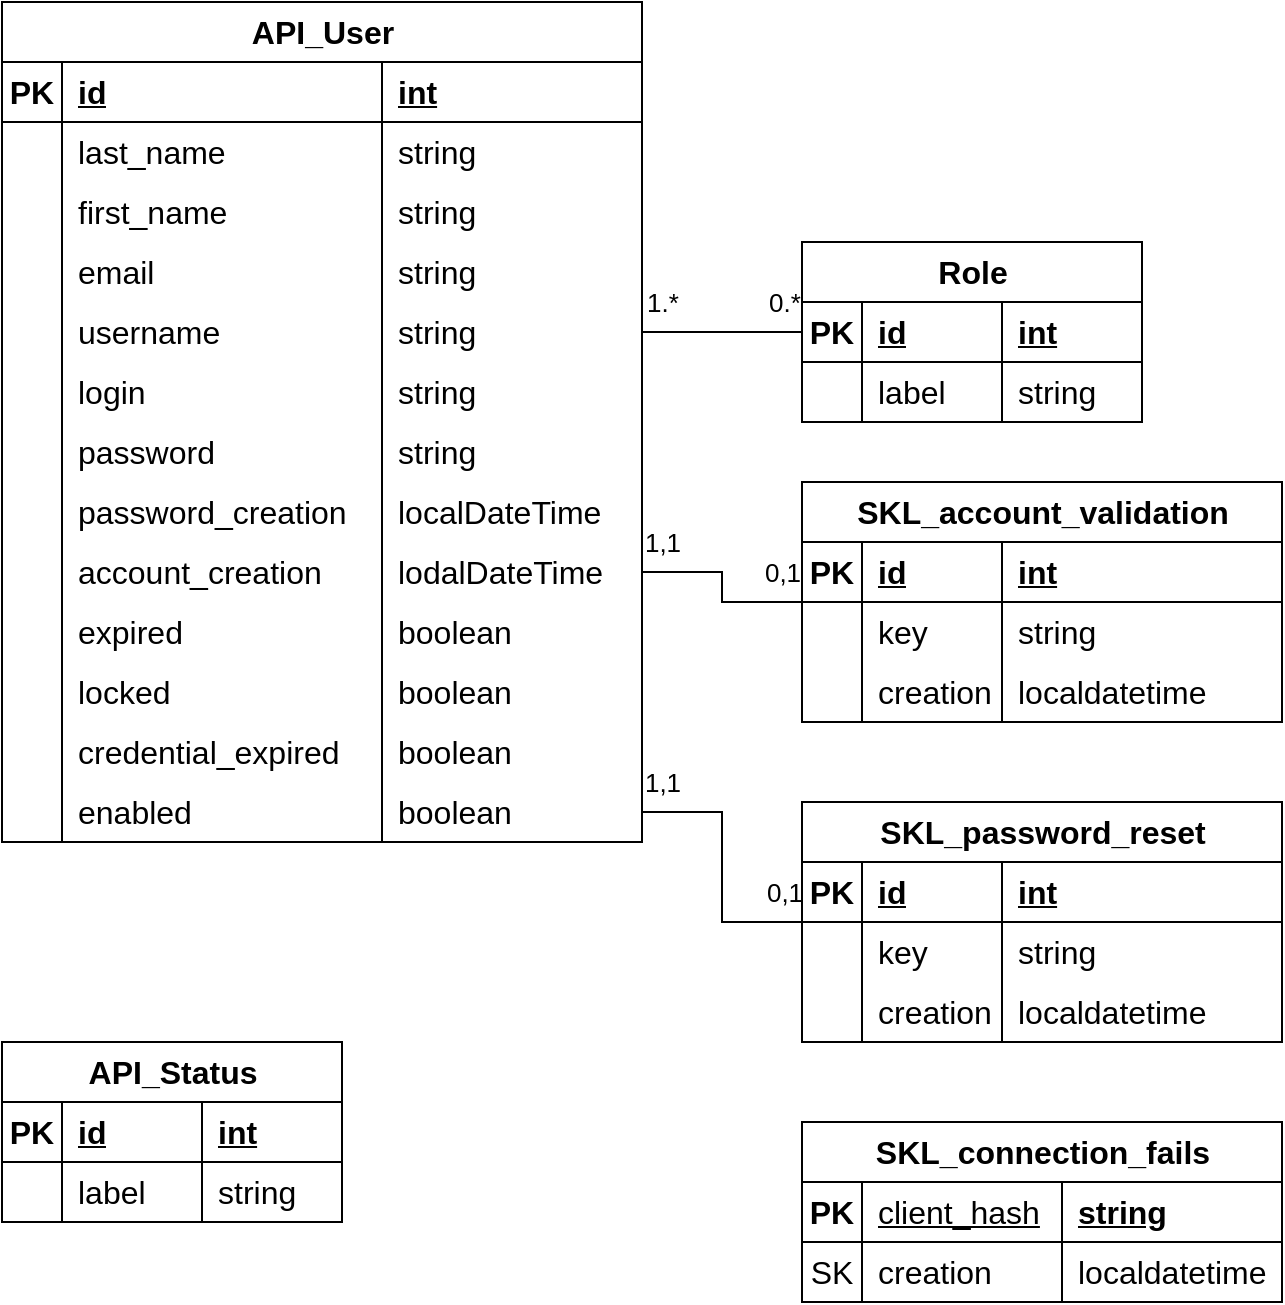 <mxfile version="20.2.8" type="device"><diagram id="R2lEEEUBdFMjLlhIrx00" name="Page-1"><mxGraphModel dx="889" dy="528" grid="1" gridSize="10" guides="1" tooltips="1" connect="1" arrows="1" fold="1" page="1" pageScale="1" pageWidth="1169" pageHeight="827" math="0" shadow="0" extFonts="Permanent Marker^https://fonts.googleapis.com/css?family=Permanent+Marker"><root><mxCell id="0"/><mxCell id="1" parent="0"/><mxCell id="ACsgLwPmMkX2OkXoBc-O-15" value="API_User" style="shape=table;startSize=30;container=1;collapsible=1;childLayout=tableLayout;fixedRows=1;rowLines=0;fontStyle=1;align=center;resizeLast=1;html=1;fontSize=16;" parent="1" vertex="1"><mxGeometry x="40" y="40" width="320" height="420" as="geometry"/></mxCell><mxCell id="ACsgLwPmMkX2OkXoBc-O-16" value="" style="shape=tableRow;horizontal=0;startSize=0;swimlaneHead=0;swimlaneBody=0;fillColor=none;collapsible=0;dropTarget=0;points=[[0,0.5],[1,0.5]];portConstraint=eastwest;top=0;left=0;right=0;bottom=1;fontSize=16;" parent="ACsgLwPmMkX2OkXoBc-O-15" vertex="1"><mxGeometry y="30" width="320" height="30" as="geometry"/></mxCell><mxCell id="ACsgLwPmMkX2OkXoBc-O-17" value="PK" style="shape=partialRectangle;connectable=0;fillColor=none;top=0;left=0;bottom=0;right=0;fontStyle=1;overflow=hidden;whiteSpace=wrap;html=1;fontSize=16;" parent="ACsgLwPmMkX2OkXoBc-O-16" vertex="1"><mxGeometry width="30" height="30" as="geometry"><mxRectangle width="30" height="30" as="alternateBounds"/></mxGeometry></mxCell><mxCell id="ACsgLwPmMkX2OkXoBc-O-18" value="id" style="shape=partialRectangle;connectable=0;fillColor=none;top=0;left=0;bottom=0;right=0;align=left;spacingLeft=6;fontStyle=5;overflow=hidden;whiteSpace=wrap;html=1;fontSize=16;" parent="ACsgLwPmMkX2OkXoBc-O-16" vertex="1"><mxGeometry x="30" width="160" height="30" as="geometry"><mxRectangle width="160" height="30" as="alternateBounds"/></mxGeometry></mxCell><mxCell id="ACsgLwPmMkX2OkXoBc-O-61" value="int" style="shape=partialRectangle;connectable=0;fillColor=none;top=0;left=0;bottom=0;right=0;align=left;spacingLeft=6;fontStyle=5;overflow=hidden;whiteSpace=wrap;html=1;fontSize=16;" parent="ACsgLwPmMkX2OkXoBc-O-16" vertex="1"><mxGeometry x="190" width="130" height="30" as="geometry"><mxRectangle width="130" height="30" as="alternateBounds"/></mxGeometry></mxCell><mxCell id="ACsgLwPmMkX2OkXoBc-O-19" value="" style="shape=tableRow;horizontal=0;startSize=0;swimlaneHead=0;swimlaneBody=0;fillColor=none;collapsible=0;dropTarget=0;points=[[0,0.5],[1,0.5]];portConstraint=eastwest;top=0;left=0;right=0;bottom=0;fontSize=16;" parent="ACsgLwPmMkX2OkXoBc-O-15" vertex="1"><mxGeometry y="60" width="320" height="30" as="geometry"/></mxCell><mxCell id="ACsgLwPmMkX2OkXoBc-O-20" value="" style="shape=partialRectangle;connectable=0;fillColor=none;top=0;left=0;bottom=0;right=0;editable=1;overflow=hidden;whiteSpace=wrap;html=1;fontSize=16;" parent="ACsgLwPmMkX2OkXoBc-O-19" vertex="1"><mxGeometry width="30" height="30" as="geometry"><mxRectangle width="30" height="30" as="alternateBounds"/></mxGeometry></mxCell><mxCell id="ACsgLwPmMkX2OkXoBc-O-21" value="last_name" style="shape=partialRectangle;connectable=0;fillColor=none;top=0;left=0;bottom=0;right=0;align=left;spacingLeft=6;overflow=hidden;whiteSpace=wrap;html=1;fontSize=16;" parent="ACsgLwPmMkX2OkXoBc-O-19" vertex="1"><mxGeometry x="30" width="160" height="30" as="geometry"><mxRectangle width="160" height="30" as="alternateBounds"/></mxGeometry></mxCell><mxCell id="ACsgLwPmMkX2OkXoBc-O-62" value="string" style="shape=partialRectangle;connectable=0;fillColor=none;top=0;left=0;bottom=0;right=0;align=left;spacingLeft=6;overflow=hidden;whiteSpace=wrap;html=1;fontSize=16;" parent="ACsgLwPmMkX2OkXoBc-O-19" vertex="1"><mxGeometry x="190" width="130" height="30" as="geometry"><mxRectangle width="130" height="30" as="alternateBounds"/></mxGeometry></mxCell><mxCell id="ACsgLwPmMkX2OkXoBc-O-22" value="" style="shape=tableRow;horizontal=0;startSize=0;swimlaneHead=0;swimlaneBody=0;fillColor=none;collapsible=0;dropTarget=0;points=[[0,0.5],[1,0.5]];portConstraint=eastwest;top=0;left=0;right=0;bottom=0;fontSize=16;" parent="ACsgLwPmMkX2OkXoBc-O-15" vertex="1"><mxGeometry y="90" width="320" height="30" as="geometry"/></mxCell><mxCell id="ACsgLwPmMkX2OkXoBc-O-23" value="" style="shape=partialRectangle;connectable=0;fillColor=none;top=0;left=0;bottom=0;right=0;editable=1;overflow=hidden;whiteSpace=wrap;html=1;fontSize=16;" parent="ACsgLwPmMkX2OkXoBc-O-22" vertex="1"><mxGeometry width="30" height="30" as="geometry"><mxRectangle width="30" height="30" as="alternateBounds"/></mxGeometry></mxCell><mxCell id="ACsgLwPmMkX2OkXoBc-O-24" value="first_name" style="shape=partialRectangle;connectable=0;fillColor=none;top=0;left=0;bottom=0;right=0;align=left;spacingLeft=6;overflow=hidden;whiteSpace=wrap;html=1;fontSize=16;" parent="ACsgLwPmMkX2OkXoBc-O-22" vertex="1"><mxGeometry x="30" width="160" height="30" as="geometry"><mxRectangle width="160" height="30" as="alternateBounds"/></mxGeometry></mxCell><mxCell id="ACsgLwPmMkX2OkXoBc-O-63" value="string" style="shape=partialRectangle;connectable=0;fillColor=none;top=0;left=0;bottom=0;right=0;align=left;spacingLeft=6;overflow=hidden;whiteSpace=wrap;html=1;fontSize=16;" parent="ACsgLwPmMkX2OkXoBc-O-22" vertex="1"><mxGeometry x="190" width="130" height="30" as="geometry"><mxRectangle width="130" height="30" as="alternateBounds"/></mxGeometry></mxCell><mxCell id="ACsgLwPmMkX2OkXoBc-O-25" value="" style="shape=tableRow;horizontal=0;startSize=0;swimlaneHead=0;swimlaneBody=0;fillColor=none;collapsible=0;dropTarget=0;points=[[0,0.5],[1,0.5]];portConstraint=eastwest;top=0;left=0;right=0;bottom=0;fontSize=16;" parent="ACsgLwPmMkX2OkXoBc-O-15" vertex="1"><mxGeometry y="120" width="320" height="30" as="geometry"/></mxCell><mxCell id="ACsgLwPmMkX2OkXoBc-O-26" value="" style="shape=partialRectangle;connectable=0;fillColor=none;top=0;left=0;bottom=0;right=0;editable=1;overflow=hidden;whiteSpace=wrap;html=1;fontSize=16;" parent="ACsgLwPmMkX2OkXoBc-O-25" vertex="1"><mxGeometry width="30" height="30" as="geometry"><mxRectangle width="30" height="30" as="alternateBounds"/></mxGeometry></mxCell><mxCell id="ACsgLwPmMkX2OkXoBc-O-27" value="email" style="shape=partialRectangle;connectable=0;fillColor=none;top=0;left=0;bottom=0;right=0;align=left;spacingLeft=6;overflow=hidden;whiteSpace=wrap;html=1;fontSize=16;" parent="ACsgLwPmMkX2OkXoBc-O-25" vertex="1"><mxGeometry x="30" width="160" height="30" as="geometry"><mxRectangle width="160" height="30" as="alternateBounds"/></mxGeometry></mxCell><mxCell id="ACsgLwPmMkX2OkXoBc-O-64" value="string" style="shape=partialRectangle;connectable=0;fillColor=none;top=0;left=0;bottom=0;right=0;align=left;spacingLeft=6;overflow=hidden;whiteSpace=wrap;html=1;fontSize=16;" parent="ACsgLwPmMkX2OkXoBc-O-25" vertex="1"><mxGeometry x="190" width="130" height="30" as="geometry"><mxRectangle width="130" height="30" as="alternateBounds"/></mxGeometry></mxCell><mxCell id="ACsgLwPmMkX2OkXoBc-O-34" style="shape=tableRow;horizontal=0;startSize=0;swimlaneHead=0;swimlaneBody=0;fillColor=none;collapsible=0;dropTarget=0;points=[[0,0.5],[1,0.5]];portConstraint=eastwest;top=0;left=0;right=0;bottom=0;fontSize=16;" parent="ACsgLwPmMkX2OkXoBc-O-15" vertex="1"><mxGeometry y="150" width="320" height="30" as="geometry"/></mxCell><mxCell id="ACsgLwPmMkX2OkXoBc-O-35" style="shape=partialRectangle;connectable=0;fillColor=none;top=0;left=0;bottom=0;right=0;editable=1;overflow=hidden;whiteSpace=wrap;html=1;fontSize=16;" parent="ACsgLwPmMkX2OkXoBc-O-34" vertex="1"><mxGeometry width="30" height="30" as="geometry"><mxRectangle width="30" height="30" as="alternateBounds"/></mxGeometry></mxCell><mxCell id="ACsgLwPmMkX2OkXoBc-O-36" value="username" style="shape=partialRectangle;connectable=0;fillColor=none;top=0;left=0;bottom=0;right=0;align=left;spacingLeft=6;overflow=hidden;whiteSpace=wrap;html=1;fontSize=16;" parent="ACsgLwPmMkX2OkXoBc-O-34" vertex="1"><mxGeometry x="30" width="160" height="30" as="geometry"><mxRectangle width="160" height="30" as="alternateBounds"/></mxGeometry></mxCell><mxCell id="ACsgLwPmMkX2OkXoBc-O-65" value="string" style="shape=partialRectangle;connectable=0;fillColor=none;top=0;left=0;bottom=0;right=0;align=left;spacingLeft=6;overflow=hidden;whiteSpace=wrap;html=1;fontSize=16;" parent="ACsgLwPmMkX2OkXoBc-O-34" vertex="1"><mxGeometry x="190" width="130" height="30" as="geometry"><mxRectangle width="130" height="30" as="alternateBounds"/></mxGeometry></mxCell><mxCell id="ACsgLwPmMkX2OkXoBc-O-37" style="shape=tableRow;horizontal=0;startSize=0;swimlaneHead=0;swimlaneBody=0;fillColor=none;collapsible=0;dropTarget=0;points=[[0,0.5],[1,0.5]];portConstraint=eastwest;top=0;left=0;right=0;bottom=0;fontSize=16;" parent="ACsgLwPmMkX2OkXoBc-O-15" vertex="1"><mxGeometry y="180" width="320" height="30" as="geometry"/></mxCell><mxCell id="ACsgLwPmMkX2OkXoBc-O-38" style="shape=partialRectangle;connectable=0;fillColor=none;top=0;left=0;bottom=0;right=0;editable=1;overflow=hidden;whiteSpace=wrap;html=1;fontSize=16;" parent="ACsgLwPmMkX2OkXoBc-O-37" vertex="1"><mxGeometry width="30" height="30" as="geometry"><mxRectangle width="30" height="30" as="alternateBounds"/></mxGeometry></mxCell><mxCell id="ACsgLwPmMkX2OkXoBc-O-39" value="&lt;div&gt;login&lt;/div&gt;" style="shape=partialRectangle;connectable=0;fillColor=none;top=0;left=0;bottom=0;right=0;align=left;spacingLeft=6;overflow=hidden;whiteSpace=wrap;html=1;fontSize=16;" parent="ACsgLwPmMkX2OkXoBc-O-37" vertex="1"><mxGeometry x="30" width="160" height="30" as="geometry"><mxRectangle width="160" height="30" as="alternateBounds"/></mxGeometry></mxCell><mxCell id="ACsgLwPmMkX2OkXoBc-O-66" value="string" style="shape=partialRectangle;connectable=0;fillColor=none;top=0;left=0;bottom=0;right=0;align=left;spacingLeft=6;overflow=hidden;whiteSpace=wrap;html=1;fontSize=16;" parent="ACsgLwPmMkX2OkXoBc-O-37" vertex="1"><mxGeometry x="190" width="130" height="30" as="geometry"><mxRectangle width="130" height="30" as="alternateBounds"/></mxGeometry></mxCell><mxCell id="ACsgLwPmMkX2OkXoBc-O-40" style="shape=tableRow;horizontal=0;startSize=0;swimlaneHead=0;swimlaneBody=0;fillColor=none;collapsible=0;dropTarget=0;points=[[0,0.5],[1,0.5]];portConstraint=eastwest;top=0;left=0;right=0;bottom=0;fontSize=16;" parent="ACsgLwPmMkX2OkXoBc-O-15" vertex="1"><mxGeometry y="210" width="320" height="30" as="geometry"/></mxCell><mxCell id="ACsgLwPmMkX2OkXoBc-O-41" style="shape=partialRectangle;connectable=0;fillColor=none;top=0;left=0;bottom=0;right=0;editable=1;overflow=hidden;whiteSpace=wrap;html=1;fontSize=16;" parent="ACsgLwPmMkX2OkXoBc-O-40" vertex="1"><mxGeometry width="30" height="30" as="geometry"><mxRectangle width="30" height="30" as="alternateBounds"/></mxGeometry></mxCell><mxCell id="ACsgLwPmMkX2OkXoBc-O-42" value="password" style="shape=partialRectangle;connectable=0;fillColor=none;top=0;left=0;bottom=0;right=0;align=left;spacingLeft=6;overflow=hidden;whiteSpace=wrap;html=1;fontSize=16;" parent="ACsgLwPmMkX2OkXoBc-O-40" vertex="1"><mxGeometry x="30" width="160" height="30" as="geometry"><mxRectangle width="160" height="30" as="alternateBounds"/></mxGeometry></mxCell><mxCell id="ACsgLwPmMkX2OkXoBc-O-67" value="string" style="shape=partialRectangle;connectable=0;fillColor=none;top=0;left=0;bottom=0;right=0;align=left;spacingLeft=6;overflow=hidden;whiteSpace=wrap;html=1;fontSize=16;" parent="ACsgLwPmMkX2OkXoBc-O-40" vertex="1"><mxGeometry x="190" width="130" height="30" as="geometry"><mxRectangle width="130" height="30" as="alternateBounds"/></mxGeometry></mxCell><mxCell id="ACsgLwPmMkX2OkXoBc-O-43" style="shape=tableRow;horizontal=0;startSize=0;swimlaneHead=0;swimlaneBody=0;fillColor=none;collapsible=0;dropTarget=0;points=[[0,0.5],[1,0.5]];portConstraint=eastwest;top=0;left=0;right=0;bottom=0;fontSize=16;" parent="ACsgLwPmMkX2OkXoBc-O-15" vertex="1"><mxGeometry y="240" width="320" height="30" as="geometry"/></mxCell><mxCell id="ACsgLwPmMkX2OkXoBc-O-44" style="shape=partialRectangle;connectable=0;fillColor=none;top=0;left=0;bottom=0;right=0;editable=1;overflow=hidden;whiteSpace=wrap;html=1;fontSize=16;" parent="ACsgLwPmMkX2OkXoBc-O-43" vertex="1"><mxGeometry width="30" height="30" as="geometry"><mxRectangle width="30" height="30" as="alternateBounds"/></mxGeometry></mxCell><mxCell id="ACsgLwPmMkX2OkXoBc-O-45" value="password_creation " style="shape=partialRectangle;connectable=0;fillColor=none;top=0;left=0;bottom=0;right=0;align=left;spacingLeft=6;overflow=hidden;whiteSpace=wrap;html=1;fontSize=16;" parent="ACsgLwPmMkX2OkXoBc-O-43" vertex="1"><mxGeometry x="30" width="160" height="30" as="geometry"><mxRectangle width="160" height="30" as="alternateBounds"/></mxGeometry></mxCell><mxCell id="ACsgLwPmMkX2OkXoBc-O-68" value="localDateTime" style="shape=partialRectangle;connectable=0;fillColor=none;top=0;left=0;bottom=0;right=0;align=left;spacingLeft=6;overflow=hidden;whiteSpace=wrap;html=1;fontSize=16;" parent="ACsgLwPmMkX2OkXoBc-O-43" vertex="1"><mxGeometry x="190" width="130" height="30" as="geometry"><mxRectangle width="130" height="30" as="alternateBounds"/></mxGeometry></mxCell><mxCell id="ACsgLwPmMkX2OkXoBc-O-46" style="shape=tableRow;horizontal=0;startSize=0;swimlaneHead=0;swimlaneBody=0;fillColor=none;collapsible=0;dropTarget=0;points=[[0,0.5],[1,0.5]];portConstraint=eastwest;top=0;left=0;right=0;bottom=0;fontSize=16;" parent="ACsgLwPmMkX2OkXoBc-O-15" vertex="1"><mxGeometry y="270" width="320" height="30" as="geometry"/></mxCell><mxCell id="ACsgLwPmMkX2OkXoBc-O-47" style="shape=partialRectangle;connectable=0;fillColor=none;top=0;left=0;bottom=0;right=0;editable=1;overflow=hidden;whiteSpace=wrap;html=1;fontSize=16;" parent="ACsgLwPmMkX2OkXoBc-O-46" vertex="1"><mxGeometry width="30" height="30" as="geometry"><mxRectangle width="30" height="30" as="alternateBounds"/></mxGeometry></mxCell><mxCell id="ACsgLwPmMkX2OkXoBc-O-48" value="account_creation" style="shape=partialRectangle;connectable=0;fillColor=none;top=0;left=0;bottom=0;right=0;align=left;spacingLeft=6;overflow=hidden;whiteSpace=wrap;html=1;fontSize=16;" parent="ACsgLwPmMkX2OkXoBc-O-46" vertex="1"><mxGeometry x="30" width="160" height="30" as="geometry"><mxRectangle width="160" height="30" as="alternateBounds"/></mxGeometry></mxCell><mxCell id="ACsgLwPmMkX2OkXoBc-O-69" value="lodalDateTime" style="shape=partialRectangle;connectable=0;fillColor=none;top=0;left=0;bottom=0;right=0;align=left;spacingLeft=6;overflow=hidden;whiteSpace=wrap;html=1;fontSize=16;" parent="ACsgLwPmMkX2OkXoBc-O-46" vertex="1"><mxGeometry x="190" width="130" height="30" as="geometry"><mxRectangle width="130" height="30" as="alternateBounds"/></mxGeometry></mxCell><mxCell id="ACsgLwPmMkX2OkXoBc-O-49" style="shape=tableRow;horizontal=0;startSize=0;swimlaneHead=0;swimlaneBody=0;fillColor=none;collapsible=0;dropTarget=0;points=[[0,0.5],[1,0.5]];portConstraint=eastwest;top=0;left=0;right=0;bottom=0;fontSize=16;" parent="ACsgLwPmMkX2OkXoBc-O-15" vertex="1"><mxGeometry y="300" width="320" height="30" as="geometry"/></mxCell><mxCell id="ACsgLwPmMkX2OkXoBc-O-50" style="shape=partialRectangle;connectable=0;fillColor=none;top=0;left=0;bottom=0;right=0;editable=1;overflow=hidden;whiteSpace=wrap;html=1;fontSize=16;" parent="ACsgLwPmMkX2OkXoBc-O-49" vertex="1"><mxGeometry width="30" height="30" as="geometry"><mxRectangle width="30" height="30" as="alternateBounds"/></mxGeometry></mxCell><mxCell id="ACsgLwPmMkX2OkXoBc-O-51" value="expired" style="shape=partialRectangle;connectable=0;fillColor=none;top=0;left=0;bottom=0;right=0;align=left;spacingLeft=6;overflow=hidden;whiteSpace=wrap;html=1;fontSize=16;" parent="ACsgLwPmMkX2OkXoBc-O-49" vertex="1"><mxGeometry x="30" width="160" height="30" as="geometry"><mxRectangle width="160" height="30" as="alternateBounds"/></mxGeometry></mxCell><mxCell id="ACsgLwPmMkX2OkXoBc-O-70" value="boolean" style="shape=partialRectangle;connectable=0;fillColor=none;top=0;left=0;bottom=0;right=0;align=left;spacingLeft=6;overflow=hidden;whiteSpace=wrap;html=1;fontSize=16;" parent="ACsgLwPmMkX2OkXoBc-O-49" vertex="1"><mxGeometry x="190" width="130" height="30" as="geometry"><mxRectangle width="130" height="30" as="alternateBounds"/></mxGeometry></mxCell><mxCell id="ACsgLwPmMkX2OkXoBc-O-52" style="shape=tableRow;horizontal=0;startSize=0;swimlaneHead=0;swimlaneBody=0;fillColor=none;collapsible=0;dropTarget=0;points=[[0,0.5],[1,0.5]];portConstraint=eastwest;top=0;left=0;right=0;bottom=0;fontSize=16;" parent="ACsgLwPmMkX2OkXoBc-O-15" vertex="1"><mxGeometry y="330" width="320" height="30" as="geometry"/></mxCell><mxCell id="ACsgLwPmMkX2OkXoBc-O-53" style="shape=partialRectangle;connectable=0;fillColor=none;top=0;left=0;bottom=0;right=0;editable=1;overflow=hidden;whiteSpace=wrap;html=1;fontSize=16;" parent="ACsgLwPmMkX2OkXoBc-O-52" vertex="1"><mxGeometry width="30" height="30" as="geometry"><mxRectangle width="30" height="30" as="alternateBounds"/></mxGeometry></mxCell><mxCell id="ACsgLwPmMkX2OkXoBc-O-54" value="locked" style="shape=partialRectangle;connectable=0;fillColor=none;top=0;left=0;bottom=0;right=0;align=left;spacingLeft=6;overflow=hidden;whiteSpace=wrap;html=1;fontSize=16;" parent="ACsgLwPmMkX2OkXoBc-O-52" vertex="1"><mxGeometry x="30" width="160" height="30" as="geometry"><mxRectangle width="160" height="30" as="alternateBounds"/></mxGeometry></mxCell><mxCell id="ACsgLwPmMkX2OkXoBc-O-71" value="boolean" style="shape=partialRectangle;connectable=0;fillColor=none;top=0;left=0;bottom=0;right=0;align=left;spacingLeft=6;overflow=hidden;whiteSpace=wrap;html=1;fontSize=16;" parent="ACsgLwPmMkX2OkXoBc-O-52" vertex="1"><mxGeometry x="190" width="130" height="30" as="geometry"><mxRectangle width="130" height="30" as="alternateBounds"/></mxGeometry></mxCell><mxCell id="ACsgLwPmMkX2OkXoBc-O-55" style="shape=tableRow;horizontal=0;startSize=0;swimlaneHead=0;swimlaneBody=0;fillColor=none;collapsible=0;dropTarget=0;points=[[0,0.5],[1,0.5]];portConstraint=eastwest;top=0;left=0;right=0;bottom=0;fontSize=16;" parent="ACsgLwPmMkX2OkXoBc-O-15" vertex="1"><mxGeometry y="360" width="320" height="30" as="geometry"/></mxCell><mxCell id="ACsgLwPmMkX2OkXoBc-O-56" style="shape=partialRectangle;connectable=0;fillColor=none;top=0;left=0;bottom=0;right=0;editable=1;overflow=hidden;whiteSpace=wrap;html=1;fontSize=16;" parent="ACsgLwPmMkX2OkXoBc-O-55" vertex="1"><mxGeometry width="30" height="30" as="geometry"><mxRectangle width="30" height="30" as="alternateBounds"/></mxGeometry></mxCell><mxCell id="ACsgLwPmMkX2OkXoBc-O-57" value="credential_expired" style="shape=partialRectangle;connectable=0;fillColor=none;top=0;left=0;bottom=0;right=0;align=left;spacingLeft=6;overflow=hidden;whiteSpace=wrap;html=1;fontSize=16;" parent="ACsgLwPmMkX2OkXoBc-O-55" vertex="1"><mxGeometry x="30" width="160" height="30" as="geometry"><mxRectangle width="160" height="30" as="alternateBounds"/></mxGeometry></mxCell><mxCell id="ACsgLwPmMkX2OkXoBc-O-72" value="boolean" style="shape=partialRectangle;connectable=0;fillColor=none;top=0;left=0;bottom=0;right=0;align=left;spacingLeft=6;overflow=hidden;whiteSpace=wrap;html=1;fontSize=16;" parent="ACsgLwPmMkX2OkXoBc-O-55" vertex="1"><mxGeometry x="190" width="130" height="30" as="geometry"><mxRectangle width="130" height="30" as="alternateBounds"/></mxGeometry></mxCell><mxCell id="ACsgLwPmMkX2OkXoBc-O-58" style="shape=tableRow;horizontal=0;startSize=0;swimlaneHead=0;swimlaneBody=0;fillColor=none;collapsible=0;dropTarget=0;points=[[0,0.5],[1,0.5]];portConstraint=eastwest;top=0;left=0;right=0;bottom=0;fontSize=16;" parent="ACsgLwPmMkX2OkXoBc-O-15" vertex="1"><mxGeometry y="390" width="320" height="30" as="geometry"/></mxCell><mxCell id="ACsgLwPmMkX2OkXoBc-O-59" style="shape=partialRectangle;connectable=0;fillColor=none;top=0;left=0;bottom=0;right=0;editable=1;overflow=hidden;whiteSpace=wrap;html=1;fontSize=16;" parent="ACsgLwPmMkX2OkXoBc-O-58" vertex="1"><mxGeometry width="30" height="30" as="geometry"><mxRectangle width="30" height="30" as="alternateBounds"/></mxGeometry></mxCell><mxCell id="ACsgLwPmMkX2OkXoBc-O-60" value="enabled" style="shape=partialRectangle;connectable=0;fillColor=none;top=0;left=0;bottom=0;right=0;align=left;spacingLeft=6;overflow=hidden;whiteSpace=wrap;html=1;fontSize=16;" parent="ACsgLwPmMkX2OkXoBc-O-58" vertex="1"><mxGeometry x="30" width="160" height="30" as="geometry"><mxRectangle width="160" height="30" as="alternateBounds"/></mxGeometry></mxCell><mxCell id="ACsgLwPmMkX2OkXoBc-O-73" value="boolean" style="shape=partialRectangle;connectable=0;fillColor=none;top=0;left=0;bottom=0;right=0;align=left;spacingLeft=6;overflow=hidden;whiteSpace=wrap;html=1;fontSize=16;" parent="ACsgLwPmMkX2OkXoBc-O-58" vertex="1"><mxGeometry x="190" width="130" height="30" as="geometry"><mxRectangle width="130" height="30" as="alternateBounds"/></mxGeometry></mxCell><mxCell id="ACsgLwPmMkX2OkXoBc-O-130" style="rounded=0;orthogonalLoop=1;jettySize=auto;html=1;entryX=1;entryY=0.5;entryDx=0;entryDy=0;fontSize=12;endArrow=none;endFill=0;startArrow=none;startFill=0;" parent="1" source="ACsgLwPmMkX2OkXoBc-O-99" target="ACsgLwPmMkX2OkXoBc-O-34" edge="1"><mxGeometry relative="1" as="geometry"><mxPoint x="130" y="650" as="targetPoint"/></mxGeometry></mxCell><mxCell id="VKkAPUf31s1SK_868lJq-39" value="1.*" style="edgeLabel;html=1;align=center;verticalAlign=middle;resizable=0;points=[];fontSize=13;" vertex="1" connectable="0" parent="ACsgLwPmMkX2OkXoBc-O-130"><mxGeometry x="0.405" y="-3" relative="1" as="geometry"><mxPoint x="-14" y="-12" as="offset"/></mxGeometry></mxCell><mxCell id="VKkAPUf31s1SK_868lJq-40" value="0.*" style="edgeLabel;html=1;align=center;verticalAlign=middle;resizable=0;points=[];fontSize=13;" vertex="1" connectable="0" parent="ACsgLwPmMkX2OkXoBc-O-130"><mxGeometry x="-0.582" relative="1" as="geometry"><mxPoint x="7" y="-15" as="offset"/></mxGeometry></mxCell><mxCell id="ACsgLwPmMkX2OkXoBc-O-99" value="Role" style="shape=table;startSize=30;container=1;collapsible=1;childLayout=tableLayout;fixedRows=1;rowLines=0;fontStyle=1;align=center;resizeLast=1;html=1;fontSize=16;" parent="1" vertex="1"><mxGeometry x="440" y="160" width="170" height="90" as="geometry"/></mxCell><mxCell id="ACsgLwPmMkX2OkXoBc-O-100" value="" style="shape=tableRow;horizontal=0;startSize=0;swimlaneHead=0;swimlaneBody=0;fillColor=none;collapsible=0;dropTarget=0;points=[[0,0.5],[1,0.5]];portConstraint=eastwest;top=0;left=0;right=0;bottom=1;fontSize=16;" parent="ACsgLwPmMkX2OkXoBc-O-99" vertex="1"><mxGeometry y="30" width="170" height="30" as="geometry"/></mxCell><mxCell id="ACsgLwPmMkX2OkXoBc-O-101" value="PK" style="shape=partialRectangle;connectable=0;fillColor=none;top=0;left=0;bottom=0;right=0;fontStyle=1;overflow=hidden;whiteSpace=wrap;html=1;fontSize=16;" parent="ACsgLwPmMkX2OkXoBc-O-100" vertex="1"><mxGeometry width="30" height="30" as="geometry"><mxRectangle width="30" height="30" as="alternateBounds"/></mxGeometry></mxCell><mxCell id="ACsgLwPmMkX2OkXoBc-O-102" value="id" style="shape=partialRectangle;connectable=0;fillColor=none;top=0;left=0;bottom=0;right=0;align=left;spacingLeft=6;fontStyle=5;overflow=hidden;whiteSpace=wrap;html=1;fontSize=16;" parent="ACsgLwPmMkX2OkXoBc-O-100" vertex="1"><mxGeometry x="30" width="70" height="30" as="geometry"><mxRectangle width="70" height="30" as="alternateBounds"/></mxGeometry></mxCell><mxCell id="ACsgLwPmMkX2OkXoBc-O-115" value="int" style="shape=partialRectangle;connectable=0;fillColor=none;top=0;left=0;bottom=0;right=0;align=left;spacingLeft=6;fontStyle=5;overflow=hidden;whiteSpace=wrap;html=1;fontSize=16;" parent="ACsgLwPmMkX2OkXoBc-O-100" vertex="1"><mxGeometry x="100" width="70" height="30" as="geometry"><mxRectangle width="70" height="30" as="alternateBounds"/></mxGeometry></mxCell><mxCell id="ACsgLwPmMkX2OkXoBc-O-103" value="" style="shape=tableRow;horizontal=0;startSize=0;swimlaneHead=0;swimlaneBody=0;fillColor=none;collapsible=0;dropTarget=0;points=[[0,0.5],[1,0.5]];portConstraint=eastwest;top=0;left=0;right=0;bottom=0;fontSize=16;" parent="ACsgLwPmMkX2OkXoBc-O-99" vertex="1"><mxGeometry y="60" width="170" height="30" as="geometry"/></mxCell><mxCell id="ACsgLwPmMkX2OkXoBc-O-104" value="" style="shape=partialRectangle;connectable=0;fillColor=none;top=0;left=0;bottom=0;right=0;editable=1;overflow=hidden;whiteSpace=wrap;html=1;fontSize=16;" parent="ACsgLwPmMkX2OkXoBc-O-103" vertex="1"><mxGeometry width="30" height="30" as="geometry"><mxRectangle width="30" height="30" as="alternateBounds"/></mxGeometry></mxCell><mxCell id="ACsgLwPmMkX2OkXoBc-O-105" value="label" style="shape=partialRectangle;connectable=0;fillColor=none;top=0;left=0;bottom=0;right=0;align=left;spacingLeft=6;overflow=hidden;whiteSpace=wrap;html=1;fontSize=16;" parent="ACsgLwPmMkX2OkXoBc-O-103" vertex="1"><mxGeometry x="30" width="70" height="30" as="geometry"><mxRectangle width="70" height="30" as="alternateBounds"/></mxGeometry></mxCell><mxCell id="ACsgLwPmMkX2OkXoBc-O-116" value="string" style="shape=partialRectangle;connectable=0;fillColor=none;top=0;left=0;bottom=0;right=0;align=left;spacingLeft=6;overflow=hidden;whiteSpace=wrap;html=1;fontSize=16;" parent="ACsgLwPmMkX2OkXoBc-O-103" vertex="1"><mxGeometry x="100" width="70" height="30" as="geometry"><mxRectangle width="70" height="30" as="alternateBounds"/></mxGeometry></mxCell><mxCell id="VKkAPUf31s1SK_868lJq-2" value="API_Status" style="shape=table;startSize=30;container=1;collapsible=1;childLayout=tableLayout;fixedRows=1;rowLines=0;fontStyle=1;align=center;resizeLast=1;html=1;fontSize=16;" vertex="1" parent="1"><mxGeometry x="40" y="560" width="170" height="90" as="geometry"/></mxCell><mxCell id="VKkAPUf31s1SK_868lJq-3" value="" style="shape=tableRow;horizontal=0;startSize=0;swimlaneHead=0;swimlaneBody=0;fillColor=none;collapsible=0;dropTarget=0;points=[[0,0.5],[1,0.5]];portConstraint=eastwest;top=0;left=0;right=0;bottom=1;fontSize=16;" vertex="1" parent="VKkAPUf31s1SK_868lJq-2"><mxGeometry y="30" width="170" height="30" as="geometry"/></mxCell><mxCell id="VKkAPUf31s1SK_868lJq-4" value="PK" style="shape=partialRectangle;connectable=0;fillColor=none;top=0;left=0;bottom=0;right=0;fontStyle=1;overflow=hidden;whiteSpace=wrap;html=1;fontSize=16;" vertex="1" parent="VKkAPUf31s1SK_868lJq-3"><mxGeometry width="30" height="30" as="geometry"><mxRectangle width="30" height="30" as="alternateBounds"/></mxGeometry></mxCell><mxCell id="VKkAPUf31s1SK_868lJq-5" value="id" style="shape=partialRectangle;connectable=0;fillColor=none;top=0;left=0;bottom=0;right=0;align=left;spacingLeft=6;fontStyle=5;overflow=hidden;whiteSpace=wrap;html=1;fontSize=16;" vertex="1" parent="VKkAPUf31s1SK_868lJq-3"><mxGeometry x="30" width="70" height="30" as="geometry"><mxRectangle width="70" height="30" as="alternateBounds"/></mxGeometry></mxCell><mxCell id="VKkAPUf31s1SK_868lJq-6" value="int" style="shape=partialRectangle;connectable=0;fillColor=none;top=0;left=0;bottom=0;right=0;align=left;spacingLeft=6;fontStyle=5;overflow=hidden;whiteSpace=wrap;html=1;fontSize=16;" vertex="1" parent="VKkAPUf31s1SK_868lJq-3"><mxGeometry x="100" width="70" height="30" as="geometry"><mxRectangle width="70" height="30" as="alternateBounds"/></mxGeometry></mxCell><mxCell id="VKkAPUf31s1SK_868lJq-7" value="" style="shape=tableRow;horizontal=0;startSize=0;swimlaneHead=0;swimlaneBody=0;fillColor=none;collapsible=0;dropTarget=0;points=[[0,0.5],[1,0.5]];portConstraint=eastwest;top=0;left=0;right=0;bottom=0;fontSize=16;" vertex="1" parent="VKkAPUf31s1SK_868lJq-2"><mxGeometry y="60" width="170" height="30" as="geometry"/></mxCell><mxCell id="VKkAPUf31s1SK_868lJq-8" value="" style="shape=partialRectangle;connectable=0;fillColor=none;top=0;left=0;bottom=0;right=0;editable=1;overflow=hidden;whiteSpace=wrap;html=1;fontSize=16;" vertex="1" parent="VKkAPUf31s1SK_868lJq-7"><mxGeometry width="30" height="30" as="geometry"><mxRectangle width="30" height="30" as="alternateBounds"/></mxGeometry></mxCell><mxCell id="VKkAPUf31s1SK_868lJq-9" value="label" style="shape=partialRectangle;connectable=0;fillColor=none;top=0;left=0;bottom=0;right=0;align=left;spacingLeft=6;overflow=hidden;whiteSpace=wrap;html=1;fontSize=16;" vertex="1" parent="VKkAPUf31s1SK_868lJq-7"><mxGeometry x="30" width="70" height="30" as="geometry"><mxRectangle width="70" height="30" as="alternateBounds"/></mxGeometry></mxCell><mxCell id="VKkAPUf31s1SK_868lJq-10" value="string" style="shape=partialRectangle;connectable=0;fillColor=none;top=0;left=0;bottom=0;right=0;align=left;spacingLeft=6;overflow=hidden;whiteSpace=wrap;html=1;fontSize=16;" vertex="1" parent="VKkAPUf31s1SK_868lJq-7"><mxGeometry x="100" width="70" height="30" as="geometry"><mxRectangle width="70" height="30" as="alternateBounds"/></mxGeometry></mxCell><mxCell id="VKkAPUf31s1SK_868lJq-30" style="edgeStyle=orthogonalEdgeStyle;rounded=0;orthogonalLoop=1;jettySize=auto;html=1;entryX=1;entryY=0.5;entryDx=0;entryDy=0;endArrow=none;endFill=0;" edge="1" parent="1" source="VKkAPUf31s1SK_868lJq-11" target="ACsgLwPmMkX2OkXoBc-O-46"><mxGeometry relative="1" as="geometry"><mxPoint x="510" y="200" as="sourcePoint"/></mxGeometry></mxCell><mxCell id="VKkAPUf31s1SK_868lJq-33" value="1,1" style="edgeLabel;html=1;align=center;verticalAlign=middle;resizable=0;points=[];fontSize=13;" vertex="1" connectable="0" parent="VKkAPUf31s1SK_868lJq-30"><mxGeometry x="0.717" y="-1" relative="1" as="geometry"><mxPoint x="-4" y="-14" as="offset"/></mxGeometry></mxCell><mxCell id="VKkAPUf31s1SK_868lJq-34" value="0,1" style="edgeLabel;html=1;align=center;verticalAlign=middle;resizable=0;points=[];fontSize=13;" vertex="1" connectable="0" parent="VKkAPUf31s1SK_868lJq-30"><mxGeometry x="-0.914" y="2" relative="1" as="geometry"><mxPoint x="-6" y="-17" as="offset"/></mxGeometry></mxCell><mxCell id="VKkAPUf31s1SK_868lJq-11" value="SKL_account_validation" style="shape=table;startSize=30;container=1;collapsible=1;childLayout=tableLayout;fixedRows=1;rowLines=0;fontStyle=1;align=center;resizeLast=1;html=1;fontSize=16;" vertex="1" parent="1"><mxGeometry x="440" y="280" width="240" height="120" as="geometry"/></mxCell><mxCell id="VKkAPUf31s1SK_868lJq-12" value="" style="shape=tableRow;horizontal=0;startSize=0;swimlaneHead=0;swimlaneBody=0;fillColor=none;collapsible=0;dropTarget=0;points=[[0,0.5],[1,0.5]];portConstraint=eastwest;top=0;left=0;right=0;bottom=1;fontSize=16;" vertex="1" parent="VKkAPUf31s1SK_868lJq-11"><mxGeometry y="30" width="240" height="30" as="geometry"/></mxCell><mxCell id="VKkAPUf31s1SK_868lJq-13" value="PK" style="shape=partialRectangle;connectable=0;fillColor=none;top=0;left=0;bottom=0;right=0;fontStyle=1;overflow=hidden;whiteSpace=wrap;html=1;fontSize=16;" vertex="1" parent="VKkAPUf31s1SK_868lJq-12"><mxGeometry width="30" height="30" as="geometry"><mxRectangle width="30" height="30" as="alternateBounds"/></mxGeometry></mxCell><mxCell id="VKkAPUf31s1SK_868lJq-14" value="id" style="shape=partialRectangle;connectable=0;fillColor=none;top=0;left=0;bottom=0;right=0;align=left;spacingLeft=6;fontStyle=5;overflow=hidden;whiteSpace=wrap;html=1;fontSize=16;" vertex="1" parent="VKkAPUf31s1SK_868lJq-12"><mxGeometry x="30" width="70" height="30" as="geometry"><mxRectangle width="70" height="30" as="alternateBounds"/></mxGeometry></mxCell><mxCell id="VKkAPUf31s1SK_868lJq-15" value="int" style="shape=partialRectangle;connectable=0;fillColor=none;top=0;left=0;bottom=0;right=0;align=left;spacingLeft=6;fontStyle=5;overflow=hidden;whiteSpace=wrap;html=1;fontSize=16;" vertex="1" parent="VKkAPUf31s1SK_868lJq-12"><mxGeometry x="100" width="140" height="30" as="geometry"><mxRectangle width="140" height="30" as="alternateBounds"/></mxGeometry></mxCell><mxCell id="VKkAPUf31s1SK_868lJq-16" value="" style="shape=tableRow;horizontal=0;startSize=0;swimlaneHead=0;swimlaneBody=0;fillColor=none;collapsible=0;dropTarget=0;points=[[0,0.5],[1,0.5]];portConstraint=eastwest;top=0;left=0;right=0;bottom=0;fontSize=16;" vertex="1" parent="VKkAPUf31s1SK_868lJq-11"><mxGeometry y="60" width="240" height="30" as="geometry"/></mxCell><mxCell id="VKkAPUf31s1SK_868lJq-17" value="" style="shape=partialRectangle;connectable=0;fillColor=none;top=0;left=0;bottom=0;right=0;editable=1;overflow=hidden;whiteSpace=wrap;html=1;fontSize=16;" vertex="1" parent="VKkAPUf31s1SK_868lJq-16"><mxGeometry width="30" height="30" as="geometry"><mxRectangle width="30" height="30" as="alternateBounds"/></mxGeometry></mxCell><mxCell id="VKkAPUf31s1SK_868lJq-18" value="key" style="shape=partialRectangle;connectable=0;fillColor=none;top=0;left=0;bottom=0;right=0;align=left;spacingLeft=6;overflow=hidden;whiteSpace=wrap;html=1;fontSize=16;" vertex="1" parent="VKkAPUf31s1SK_868lJq-16"><mxGeometry x="30" width="70" height="30" as="geometry"><mxRectangle width="70" height="30" as="alternateBounds"/></mxGeometry></mxCell><mxCell id="VKkAPUf31s1SK_868lJq-19" value="string" style="shape=partialRectangle;connectable=0;fillColor=none;top=0;left=0;bottom=0;right=0;align=left;spacingLeft=6;overflow=hidden;whiteSpace=wrap;html=1;fontSize=16;" vertex="1" parent="VKkAPUf31s1SK_868lJq-16"><mxGeometry x="100" width="140" height="30" as="geometry"><mxRectangle width="140" height="30" as="alternateBounds"/></mxGeometry></mxCell><mxCell id="VKkAPUf31s1SK_868lJq-54" style="shape=tableRow;horizontal=0;startSize=0;swimlaneHead=0;swimlaneBody=0;fillColor=none;collapsible=0;dropTarget=0;points=[[0,0.5],[1,0.5]];portConstraint=eastwest;top=0;left=0;right=0;bottom=0;fontSize=16;" vertex="1" parent="VKkAPUf31s1SK_868lJq-11"><mxGeometry y="90" width="240" height="30" as="geometry"/></mxCell><mxCell id="VKkAPUf31s1SK_868lJq-55" style="shape=partialRectangle;connectable=0;fillColor=none;top=0;left=0;bottom=0;right=0;editable=1;overflow=hidden;whiteSpace=wrap;html=1;fontSize=16;" vertex="1" parent="VKkAPUf31s1SK_868lJq-54"><mxGeometry width="30" height="30" as="geometry"><mxRectangle width="30" height="30" as="alternateBounds"/></mxGeometry></mxCell><mxCell id="VKkAPUf31s1SK_868lJq-56" value="creation" style="shape=partialRectangle;connectable=0;fillColor=none;top=0;left=0;bottom=0;right=0;align=left;spacingLeft=6;overflow=hidden;whiteSpace=wrap;html=1;fontSize=16;" vertex="1" parent="VKkAPUf31s1SK_868lJq-54"><mxGeometry x="30" width="70" height="30" as="geometry"><mxRectangle width="70" height="30" as="alternateBounds"/></mxGeometry></mxCell><mxCell id="VKkAPUf31s1SK_868lJq-57" value="localdatetime" style="shape=partialRectangle;connectable=0;fillColor=none;top=0;left=0;bottom=0;right=0;align=left;spacingLeft=6;overflow=hidden;whiteSpace=wrap;html=1;fontSize=16;" vertex="1" parent="VKkAPUf31s1SK_868lJq-54"><mxGeometry x="100" width="140" height="30" as="geometry"><mxRectangle width="140" height="30" as="alternateBounds"/></mxGeometry></mxCell><mxCell id="VKkAPUf31s1SK_868lJq-29" style="edgeStyle=orthogonalEdgeStyle;rounded=0;orthogonalLoop=1;jettySize=auto;html=1;entryX=1;entryY=0.5;entryDx=0;entryDy=0;endArrow=none;endFill=0;startArrow=none;startFill=0;" edge="1" parent="1" source="VKkAPUf31s1SK_868lJq-20" target="ACsgLwPmMkX2OkXoBc-O-58"><mxGeometry relative="1" as="geometry"/></mxCell><mxCell id="VKkAPUf31s1SK_868lJq-31" value="1,1" style="edgeLabel;html=1;align=center;verticalAlign=middle;resizable=0;points=[];fontSize=13;" vertex="1" connectable="0" parent="VKkAPUf31s1SK_868lJq-29"><mxGeometry x="0.886" y="2" relative="1" as="geometry"><mxPoint x="2" y="-17" as="offset"/></mxGeometry></mxCell><mxCell id="VKkAPUf31s1SK_868lJq-32" value="0,1" style="edgeLabel;html=1;align=center;verticalAlign=middle;resizable=0;points=[];fontSize=13;" vertex="1" connectable="0" parent="VKkAPUf31s1SK_868lJq-29"><mxGeometry x="-0.903" relative="1" as="geometry"><mxPoint x="-3" y="-15" as="offset"/></mxGeometry></mxCell><mxCell id="VKkAPUf31s1SK_868lJq-20" value="SKL_password_reset" style="shape=table;startSize=30;container=1;collapsible=1;childLayout=tableLayout;fixedRows=1;rowLines=0;fontStyle=1;align=center;resizeLast=1;html=1;fontSize=16;" vertex="1" parent="1"><mxGeometry x="440" y="440" width="240" height="120" as="geometry"/></mxCell><mxCell id="VKkAPUf31s1SK_868lJq-21" value="" style="shape=tableRow;horizontal=0;startSize=0;swimlaneHead=0;swimlaneBody=0;fillColor=none;collapsible=0;dropTarget=0;points=[[0,0.5],[1,0.5]];portConstraint=eastwest;top=0;left=0;right=0;bottom=1;fontSize=16;" vertex="1" parent="VKkAPUf31s1SK_868lJq-20"><mxGeometry y="30" width="240" height="30" as="geometry"/></mxCell><mxCell id="VKkAPUf31s1SK_868lJq-22" value="PK" style="shape=partialRectangle;connectable=0;fillColor=none;top=0;left=0;bottom=0;right=0;fontStyle=1;overflow=hidden;whiteSpace=wrap;html=1;fontSize=16;" vertex="1" parent="VKkAPUf31s1SK_868lJq-21"><mxGeometry width="30" height="30" as="geometry"><mxRectangle width="30" height="30" as="alternateBounds"/></mxGeometry></mxCell><mxCell id="VKkAPUf31s1SK_868lJq-23" value="id" style="shape=partialRectangle;connectable=0;fillColor=none;top=0;left=0;bottom=0;right=0;align=left;spacingLeft=6;fontStyle=5;overflow=hidden;whiteSpace=wrap;html=1;fontSize=16;" vertex="1" parent="VKkAPUf31s1SK_868lJq-21"><mxGeometry x="30" width="70" height="30" as="geometry"><mxRectangle width="70" height="30" as="alternateBounds"/></mxGeometry></mxCell><mxCell id="VKkAPUf31s1SK_868lJq-24" value="int" style="shape=partialRectangle;connectable=0;fillColor=none;top=0;left=0;bottom=0;right=0;align=left;spacingLeft=6;fontStyle=5;overflow=hidden;whiteSpace=wrap;html=1;fontSize=16;" vertex="1" parent="VKkAPUf31s1SK_868lJq-21"><mxGeometry x="100" width="140" height="30" as="geometry"><mxRectangle width="140" height="30" as="alternateBounds"/></mxGeometry></mxCell><mxCell id="VKkAPUf31s1SK_868lJq-25" value="" style="shape=tableRow;horizontal=0;startSize=0;swimlaneHead=0;swimlaneBody=0;fillColor=none;collapsible=0;dropTarget=0;points=[[0,0.5],[1,0.5]];portConstraint=eastwest;top=0;left=0;right=0;bottom=0;fontSize=16;" vertex="1" parent="VKkAPUf31s1SK_868lJq-20"><mxGeometry y="60" width="240" height="30" as="geometry"/></mxCell><mxCell id="VKkAPUf31s1SK_868lJq-26" value="" style="shape=partialRectangle;connectable=0;fillColor=none;top=0;left=0;bottom=0;right=0;editable=1;overflow=hidden;whiteSpace=wrap;html=1;fontSize=16;" vertex="1" parent="VKkAPUf31s1SK_868lJq-25"><mxGeometry width="30" height="30" as="geometry"><mxRectangle width="30" height="30" as="alternateBounds"/></mxGeometry></mxCell><mxCell id="VKkAPUf31s1SK_868lJq-27" value="key" style="shape=partialRectangle;connectable=0;fillColor=none;top=0;left=0;bottom=0;right=0;align=left;spacingLeft=6;overflow=hidden;whiteSpace=wrap;html=1;fontSize=16;" vertex="1" parent="VKkAPUf31s1SK_868lJq-25"><mxGeometry x="30" width="70" height="30" as="geometry"><mxRectangle width="70" height="30" as="alternateBounds"/></mxGeometry></mxCell><mxCell id="VKkAPUf31s1SK_868lJq-28" value="string" style="shape=partialRectangle;connectable=0;fillColor=none;top=0;left=0;bottom=0;right=0;align=left;spacingLeft=6;overflow=hidden;whiteSpace=wrap;html=1;fontSize=16;" vertex="1" parent="VKkAPUf31s1SK_868lJq-25"><mxGeometry x="100" width="140" height="30" as="geometry"><mxRectangle width="140" height="30" as="alternateBounds"/></mxGeometry></mxCell><mxCell id="VKkAPUf31s1SK_868lJq-50" style="shape=tableRow;horizontal=0;startSize=0;swimlaneHead=0;swimlaneBody=0;fillColor=none;collapsible=0;dropTarget=0;points=[[0,0.5],[1,0.5]];portConstraint=eastwest;top=0;left=0;right=0;bottom=0;fontSize=16;" vertex="1" parent="VKkAPUf31s1SK_868lJq-20"><mxGeometry y="90" width="240" height="30" as="geometry"/></mxCell><mxCell id="VKkAPUf31s1SK_868lJq-51" style="shape=partialRectangle;connectable=0;fillColor=none;top=0;left=0;bottom=0;right=0;editable=1;overflow=hidden;whiteSpace=wrap;html=1;fontSize=16;" vertex="1" parent="VKkAPUf31s1SK_868lJq-50"><mxGeometry width="30" height="30" as="geometry"><mxRectangle width="30" height="30" as="alternateBounds"/></mxGeometry></mxCell><mxCell id="VKkAPUf31s1SK_868lJq-52" value="creation" style="shape=partialRectangle;connectable=0;fillColor=none;top=0;left=0;bottom=0;right=0;align=left;spacingLeft=6;overflow=hidden;whiteSpace=wrap;html=1;fontSize=16;" vertex="1" parent="VKkAPUf31s1SK_868lJq-50"><mxGeometry x="30" width="70" height="30" as="geometry"><mxRectangle width="70" height="30" as="alternateBounds"/></mxGeometry></mxCell><mxCell id="VKkAPUf31s1SK_868lJq-53" value="localdatetime" style="shape=partialRectangle;connectable=0;fillColor=none;top=0;left=0;bottom=0;right=0;align=left;spacingLeft=6;overflow=hidden;whiteSpace=wrap;html=1;fontSize=16;" vertex="1" parent="VKkAPUf31s1SK_868lJq-50"><mxGeometry x="100" width="140" height="30" as="geometry"><mxRectangle width="140" height="30" as="alternateBounds"/></mxGeometry></mxCell><mxCell id="VKkAPUf31s1SK_868lJq-41" value="SKL_connection_fails" style="shape=table;startSize=30;container=1;collapsible=1;childLayout=tableLayout;fixedRows=1;rowLines=0;fontStyle=1;align=center;resizeLast=1;html=1;fontSize=16;" vertex="1" parent="1"><mxGeometry x="440" y="600" width="240" height="90" as="geometry"/></mxCell><mxCell id="VKkAPUf31s1SK_868lJq-42" value="" style="shape=tableRow;horizontal=0;startSize=0;swimlaneHead=0;swimlaneBody=0;fillColor=none;collapsible=0;dropTarget=0;points=[[0,0.5],[1,0.5]];portConstraint=eastwest;top=0;left=0;right=0;bottom=1;fontSize=16;" vertex="1" parent="VKkAPUf31s1SK_868lJq-41"><mxGeometry y="30" width="240" height="30" as="geometry"/></mxCell><mxCell id="VKkAPUf31s1SK_868lJq-43" value="PK" style="shape=partialRectangle;connectable=0;fillColor=none;top=0;left=0;bottom=0;right=0;fontStyle=1;overflow=hidden;whiteSpace=wrap;html=1;fontSize=16;" vertex="1" parent="VKkAPUf31s1SK_868lJq-42"><mxGeometry width="30" height="30" as="geometry"><mxRectangle width="30" height="30" as="alternateBounds"/></mxGeometry></mxCell><mxCell id="VKkAPUf31s1SK_868lJq-44" value="&lt;span style=&quot;font-weight: 400;&quot;&gt;client_hash&lt;/span&gt;" style="shape=partialRectangle;connectable=0;fillColor=none;top=0;left=0;bottom=0;right=0;align=left;spacingLeft=6;fontStyle=5;overflow=hidden;whiteSpace=wrap;html=1;fontSize=16;" vertex="1" parent="VKkAPUf31s1SK_868lJq-42"><mxGeometry x="30" width="100" height="30" as="geometry"><mxRectangle width="100" height="30" as="alternateBounds"/></mxGeometry></mxCell><mxCell id="VKkAPUf31s1SK_868lJq-45" value="string" style="shape=partialRectangle;connectable=0;fillColor=none;top=0;left=0;bottom=0;right=0;align=left;spacingLeft=6;fontStyle=5;overflow=hidden;whiteSpace=wrap;html=1;fontSize=16;" vertex="1" parent="VKkAPUf31s1SK_868lJq-42"><mxGeometry x="130" width="110" height="30" as="geometry"><mxRectangle width="110" height="30" as="alternateBounds"/></mxGeometry></mxCell><mxCell id="VKkAPUf31s1SK_868lJq-46" value="" style="shape=tableRow;horizontal=0;startSize=0;swimlaneHead=0;swimlaneBody=0;fillColor=none;collapsible=0;dropTarget=0;points=[[0,0.5],[1,0.5]];portConstraint=eastwest;top=0;left=0;right=0;bottom=0;fontSize=16;" vertex="1" parent="VKkAPUf31s1SK_868lJq-41"><mxGeometry y="60" width="240" height="30" as="geometry"/></mxCell><mxCell id="VKkAPUf31s1SK_868lJq-47" value="SK" style="shape=partialRectangle;connectable=0;fillColor=none;top=0;left=0;bottom=0;right=0;editable=1;overflow=hidden;whiteSpace=wrap;html=1;fontSize=16;" vertex="1" parent="VKkAPUf31s1SK_868lJq-46"><mxGeometry width="30" height="30" as="geometry"><mxRectangle width="30" height="30" as="alternateBounds"/></mxGeometry></mxCell><mxCell id="VKkAPUf31s1SK_868lJq-48" value="creation" style="shape=partialRectangle;connectable=0;fillColor=none;top=0;left=0;bottom=0;right=0;align=left;spacingLeft=6;overflow=hidden;whiteSpace=wrap;html=1;fontSize=16;" vertex="1" parent="VKkAPUf31s1SK_868lJq-46"><mxGeometry x="30" width="100" height="30" as="geometry"><mxRectangle width="100" height="30" as="alternateBounds"/></mxGeometry></mxCell><mxCell id="VKkAPUf31s1SK_868lJq-49" value="localdatetime" style="shape=partialRectangle;connectable=0;fillColor=none;top=0;left=0;bottom=0;right=0;align=left;spacingLeft=6;overflow=hidden;whiteSpace=wrap;html=1;fontSize=16;" vertex="1" parent="VKkAPUf31s1SK_868lJq-46"><mxGeometry x="130" width="110" height="30" as="geometry"><mxRectangle width="110" height="30" as="alternateBounds"/></mxGeometry></mxCell></root></mxGraphModel></diagram></mxfile>